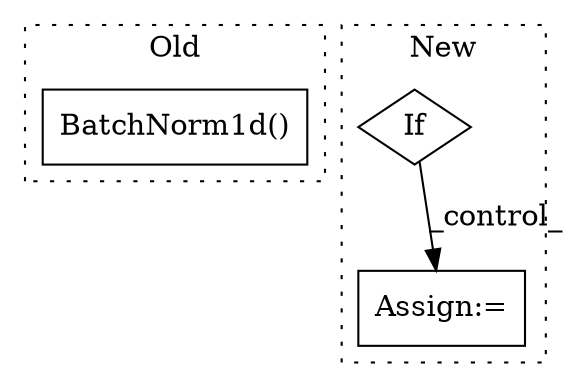 digraph G {
subgraph cluster0 {
1 [label="BatchNorm1d()" a="75" s="930,956" l="15,1" shape="box"];
label = "Old";
style="dotted";
}
subgraph cluster1 {
2 [label="If" a="96" s="482,489" l="3,18" shape="diamond"];
3 [label="Assign:=" a="68" s="515" l="4" shape="box"];
label = "New";
style="dotted";
}
2 -> 3 [label="_control_"];
}